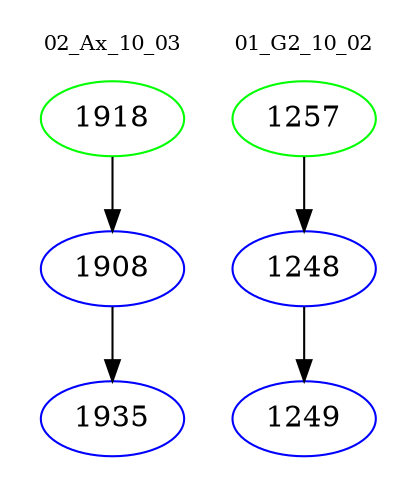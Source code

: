 digraph{
subgraph cluster_0 {
color = white
label = "02_Ax_10_03";
fontsize=10;
T0_1918 [label="1918", color="green"]
T0_1918 -> T0_1908 [color="black"]
T0_1908 [label="1908", color="blue"]
T0_1908 -> T0_1935 [color="black"]
T0_1935 [label="1935", color="blue"]
}
subgraph cluster_1 {
color = white
label = "01_G2_10_02";
fontsize=10;
T1_1257 [label="1257", color="green"]
T1_1257 -> T1_1248 [color="black"]
T1_1248 [label="1248", color="blue"]
T1_1248 -> T1_1249 [color="black"]
T1_1249 [label="1249", color="blue"]
}
}

